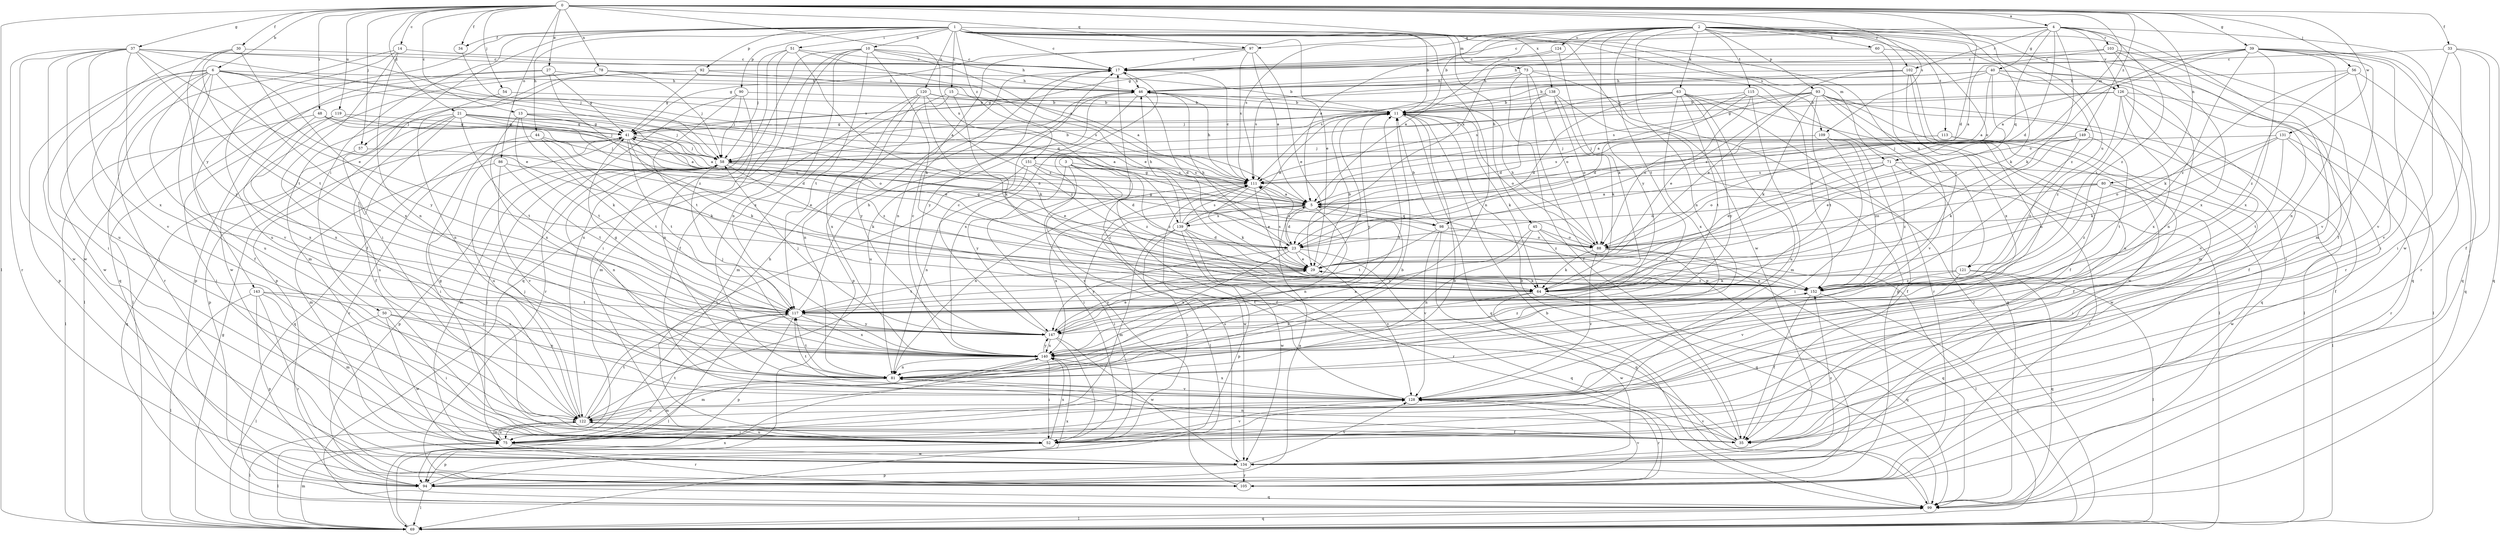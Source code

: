 strict digraph  {
0;
1;
2;
3;
4;
5;
6;
10;
11;
13;
14;
15;
17;
21;
23;
27;
29;
30;
33;
34;
35;
37;
39;
40;
41;
44;
45;
46;
48;
50;
51;
52;
54;
56;
57;
58;
60;
63;
64;
69;
71;
73;
75;
78;
80;
81;
86;
88;
90;
92;
93;
94;
97;
98;
99;
102;
103;
105;
109;
111;
113;
115;
117;
119;
120;
121;
122;
124;
126;
128;
131;
134;
138;
139;
140;
143;
147;
149;
151;
152;
0 -> 4  [label=a];
0 -> 6  [label=b];
0 -> 13  [label=c];
0 -> 14  [label=c];
0 -> 21  [label=d];
0 -> 23  [label=d];
0 -> 27  [label=e];
0 -> 30  [label=f];
0 -> 33  [label=f];
0 -> 34  [label=f];
0 -> 37  [label=g];
0 -> 39  [label=g];
0 -> 48  [label=i];
0 -> 54  [label=j];
0 -> 56  [label=j];
0 -> 57  [label=j];
0 -> 69  [label=l];
0 -> 71  [label=m];
0 -> 78  [label=n];
0 -> 80  [label=n];
0 -> 86  [label=o];
0 -> 97  [label=q];
0 -> 102  [label=r];
0 -> 109  [label=s];
0 -> 119  [label=u];
0 -> 131  [label=w];
0 -> 138  [label=x];
0 -> 139  [label=x];
0 -> 149  [label=z];
1 -> 10  [label=b];
1 -> 11  [label=b];
1 -> 15  [label=c];
1 -> 17  [label=c];
1 -> 29  [label=e];
1 -> 34  [label=f];
1 -> 44  [label=h];
1 -> 45  [label=h];
1 -> 50  [label=i];
1 -> 51  [label=i];
1 -> 52  [label=i];
1 -> 71  [label=m];
1 -> 73  [label=m];
1 -> 81  [label=n];
1 -> 90  [label=p];
1 -> 92  [label=p];
1 -> 109  [label=s];
1 -> 120  [label=u];
1 -> 121  [label=u];
1 -> 134  [label=w];
1 -> 143  [label=y];
1 -> 151  [label=z];
2 -> 5  [label=a];
2 -> 11  [label=b];
2 -> 35  [label=f];
2 -> 60  [label=k];
2 -> 63  [label=k];
2 -> 64  [label=k];
2 -> 81  [label=n];
2 -> 88  [label=o];
2 -> 93  [label=p];
2 -> 97  [label=q];
2 -> 111  [label=s];
2 -> 113  [label=t];
2 -> 115  [label=t];
2 -> 117  [label=t];
2 -> 121  [label=u];
2 -> 124  [label=v];
2 -> 126  [label=v];
2 -> 139  [label=x];
2 -> 147  [label=y];
2 -> 152  [label=z];
3 -> 35  [label=f];
3 -> 52  [label=i];
3 -> 69  [label=l];
3 -> 111  [label=s];
3 -> 147  [label=y];
3 -> 152  [label=z];
4 -> 17  [label=c];
4 -> 23  [label=d];
4 -> 40  [label=g];
4 -> 41  [label=g];
4 -> 64  [label=k];
4 -> 75  [label=m];
4 -> 98  [label=q];
4 -> 102  [label=r];
4 -> 103  [label=r];
4 -> 126  [label=v];
4 -> 134  [label=w];
4 -> 152  [label=z];
5 -> 23  [label=d];
5 -> 41  [label=g];
5 -> 52  [label=i];
5 -> 81  [label=n];
5 -> 98  [label=q];
5 -> 139  [label=x];
5 -> 140  [label=x];
5 -> 152  [label=z];
6 -> 5  [label=a];
6 -> 35  [label=f];
6 -> 46  [label=h];
6 -> 52  [label=i];
6 -> 94  [label=p];
6 -> 98  [label=q];
6 -> 105  [label=r];
6 -> 122  [label=u];
6 -> 128  [label=v];
6 -> 134  [label=w];
6 -> 140  [label=x];
6 -> 147  [label=y];
10 -> 17  [label=c];
10 -> 46  [label=h];
10 -> 52  [label=i];
10 -> 64  [label=k];
10 -> 81  [label=n];
10 -> 99  [label=q];
10 -> 111  [label=s];
10 -> 117  [label=t];
10 -> 140  [label=x];
11 -> 41  [label=g];
11 -> 64  [label=k];
11 -> 88  [label=o];
11 -> 99  [label=q];
11 -> 117  [label=t];
11 -> 147  [label=y];
13 -> 5  [label=a];
13 -> 41  [label=g];
13 -> 64  [label=k];
13 -> 88  [label=o];
13 -> 117  [label=t];
13 -> 140  [label=x];
14 -> 17  [label=c];
14 -> 35  [label=f];
14 -> 81  [label=n];
14 -> 99  [label=q];
14 -> 122  [label=u];
15 -> 11  [label=b];
15 -> 64  [label=k];
15 -> 75  [label=m];
15 -> 81  [label=n];
17 -> 46  [label=h];
17 -> 94  [label=p];
17 -> 147  [label=y];
21 -> 5  [label=a];
21 -> 29  [label=e];
21 -> 35  [label=f];
21 -> 41  [label=g];
21 -> 57  [label=j];
21 -> 58  [label=j];
21 -> 88  [label=o];
21 -> 94  [label=p];
21 -> 117  [label=t];
21 -> 122  [label=u];
23 -> 29  [label=e];
23 -> 41  [label=g];
23 -> 46  [label=h];
23 -> 99  [label=q];
23 -> 111  [label=s];
23 -> 128  [label=v];
23 -> 140  [label=x];
23 -> 147  [label=y];
27 -> 41  [label=g];
27 -> 46  [label=h];
27 -> 69  [label=l];
27 -> 94  [label=p];
27 -> 152  [label=z];
29 -> 11  [label=b];
29 -> 64  [label=k];
29 -> 111  [label=s];
29 -> 117  [label=t];
29 -> 147  [label=y];
29 -> 152  [label=z];
30 -> 17  [label=c];
30 -> 29  [label=e];
30 -> 117  [label=t];
30 -> 134  [label=w];
30 -> 147  [label=y];
33 -> 17  [label=c];
33 -> 35  [label=f];
33 -> 52  [label=i];
33 -> 99  [label=q];
33 -> 128  [label=v];
34 -> 58  [label=j];
35 -> 11  [label=b];
35 -> 81  [label=n];
35 -> 128  [label=v];
37 -> 17  [label=c];
37 -> 29  [label=e];
37 -> 52  [label=i];
37 -> 58  [label=j];
37 -> 105  [label=r];
37 -> 111  [label=s];
37 -> 117  [label=t];
37 -> 122  [label=u];
37 -> 128  [label=v];
37 -> 134  [label=w];
37 -> 140  [label=x];
39 -> 5  [label=a];
39 -> 17  [label=c];
39 -> 46  [label=h];
39 -> 52  [label=i];
39 -> 81  [label=n];
39 -> 88  [label=o];
39 -> 99  [label=q];
39 -> 105  [label=r];
39 -> 128  [label=v];
39 -> 140  [label=x];
39 -> 152  [label=z];
40 -> 5  [label=a];
40 -> 11  [label=b];
40 -> 29  [label=e];
40 -> 41  [label=g];
40 -> 46  [label=h];
40 -> 52  [label=i];
40 -> 75  [label=m];
40 -> 81  [label=n];
41 -> 58  [label=j];
41 -> 64  [label=k];
41 -> 99  [label=q];
41 -> 105  [label=r];
41 -> 117  [label=t];
41 -> 122  [label=u];
41 -> 152  [label=z];
44 -> 52  [label=i];
44 -> 58  [label=j];
44 -> 64  [label=k];
44 -> 117  [label=t];
45 -> 81  [label=n];
45 -> 88  [label=o];
45 -> 99  [label=q];
45 -> 147  [label=y];
45 -> 152  [label=z];
46 -> 11  [label=b];
46 -> 23  [label=d];
46 -> 122  [label=u];
46 -> 140  [label=x];
48 -> 23  [label=d];
48 -> 41  [label=g];
48 -> 58  [label=j];
48 -> 69  [label=l];
48 -> 140  [label=x];
50 -> 52  [label=i];
50 -> 69  [label=l];
50 -> 81  [label=n];
50 -> 134  [label=w];
50 -> 147  [label=y];
51 -> 17  [label=c];
51 -> 29  [label=e];
51 -> 35  [label=f];
51 -> 58  [label=j];
51 -> 122  [label=u];
51 -> 152  [label=z];
52 -> 94  [label=p];
52 -> 122  [label=u];
52 -> 128  [label=v];
52 -> 140  [label=x];
54 -> 11  [label=b];
54 -> 81  [label=n];
56 -> 46  [label=h];
56 -> 64  [label=k];
56 -> 99  [label=q];
56 -> 128  [label=v];
56 -> 152  [label=z];
57 -> 29  [label=e];
57 -> 99  [label=q];
58 -> 11  [label=b];
58 -> 29  [label=e];
58 -> 64  [label=k];
58 -> 75  [label=m];
58 -> 81  [label=n];
58 -> 94  [label=p];
58 -> 111  [label=s];
60 -> 17  [label=c];
60 -> 105  [label=r];
60 -> 152  [label=z];
63 -> 11  [label=b];
63 -> 23  [label=d];
63 -> 69  [label=l];
63 -> 105  [label=r];
63 -> 111  [label=s];
63 -> 117  [label=t];
63 -> 122  [label=u];
63 -> 140  [label=x];
63 -> 147  [label=y];
64 -> 99  [label=q];
64 -> 134  [label=w];
64 -> 140  [label=x];
69 -> 41  [label=g];
69 -> 75  [label=m];
69 -> 99  [label=q];
69 -> 140  [label=x];
71 -> 29  [label=e];
71 -> 69  [label=l];
71 -> 88  [label=o];
71 -> 105  [label=r];
71 -> 111  [label=s];
71 -> 152  [label=z];
73 -> 35  [label=f];
73 -> 46  [label=h];
73 -> 69  [label=l];
73 -> 88  [label=o];
73 -> 94  [label=p];
73 -> 111  [label=s];
73 -> 152  [label=z];
75 -> 11  [label=b];
75 -> 58  [label=j];
75 -> 69  [label=l];
75 -> 105  [label=r];
75 -> 117  [label=t];
75 -> 122  [label=u];
75 -> 134  [label=w];
78 -> 11  [label=b];
78 -> 46  [label=h];
78 -> 58  [label=j];
78 -> 69  [label=l];
78 -> 134  [label=w];
80 -> 5  [label=a];
80 -> 23  [label=d];
80 -> 52  [label=i];
80 -> 88  [label=o];
80 -> 134  [label=w];
80 -> 152  [label=z];
81 -> 5  [label=a];
81 -> 75  [label=m];
81 -> 117  [label=t];
81 -> 128  [label=v];
86 -> 75  [label=m];
86 -> 111  [label=s];
86 -> 117  [label=t];
86 -> 128  [label=v];
88 -> 41  [label=g];
88 -> 46  [label=h];
88 -> 64  [label=k];
88 -> 69  [label=l];
88 -> 99  [label=q];
88 -> 128  [label=v];
90 -> 11  [label=b];
90 -> 58  [label=j];
90 -> 81  [label=n];
90 -> 105  [label=r];
90 -> 117  [label=t];
92 -> 5  [label=a];
92 -> 41  [label=g];
92 -> 46  [label=h];
92 -> 75  [label=m];
92 -> 94  [label=p];
93 -> 5  [label=a];
93 -> 11  [label=b];
93 -> 29  [label=e];
93 -> 35  [label=f];
93 -> 58  [label=j];
93 -> 64  [label=k];
93 -> 69  [label=l];
93 -> 99  [label=q];
93 -> 117  [label=t];
93 -> 128  [label=v];
93 -> 134  [label=w];
94 -> 5  [label=a];
94 -> 69  [label=l];
94 -> 99  [label=q];
94 -> 128  [label=v];
94 -> 140  [label=x];
97 -> 5  [label=a];
97 -> 17  [label=c];
97 -> 29  [label=e];
97 -> 41  [label=g];
97 -> 81  [label=n];
97 -> 111  [label=s];
98 -> 11  [label=b];
98 -> 88  [label=o];
98 -> 99  [label=q];
98 -> 117  [label=t];
98 -> 128  [label=v];
99 -> 11  [label=b];
99 -> 69  [label=l];
102 -> 29  [label=e];
102 -> 46  [label=h];
102 -> 81  [label=n];
102 -> 111  [label=s];
102 -> 122  [label=u];
102 -> 140  [label=x];
103 -> 5  [label=a];
103 -> 17  [label=c];
103 -> 99  [label=q];
103 -> 140  [label=x];
103 -> 152  [label=z];
105 -> 17  [label=c];
109 -> 35  [label=f];
109 -> 52  [label=i];
109 -> 58  [label=j];
109 -> 152  [label=z];
111 -> 5  [label=a];
111 -> 17  [label=c];
111 -> 29  [label=e];
111 -> 46  [label=h];
111 -> 64  [label=k];
111 -> 81  [label=n];
111 -> 134  [label=w];
113 -> 35  [label=f];
113 -> 58  [label=j];
113 -> 111  [label=s];
113 -> 134  [label=w];
115 -> 11  [label=b];
115 -> 23  [label=d];
115 -> 75  [label=m];
115 -> 88  [label=o];
115 -> 99  [label=q];
115 -> 111  [label=s];
117 -> 46  [label=h];
117 -> 69  [label=l];
117 -> 94  [label=p];
117 -> 140  [label=x];
117 -> 147  [label=y];
119 -> 5  [label=a];
119 -> 41  [label=g];
119 -> 52  [label=i];
119 -> 140  [label=x];
120 -> 11  [label=b];
120 -> 64  [label=k];
120 -> 75  [label=m];
120 -> 111  [label=s];
120 -> 140  [label=x];
120 -> 147  [label=y];
120 -> 152  [label=z];
121 -> 64  [label=k];
121 -> 69  [label=l];
121 -> 99  [label=q];
121 -> 128  [label=v];
121 -> 152  [label=z];
122 -> 11  [label=b];
122 -> 35  [label=f];
122 -> 41  [label=g];
122 -> 46  [label=h];
122 -> 52  [label=i];
122 -> 58  [label=j];
122 -> 69  [label=l];
122 -> 75  [label=m];
122 -> 117  [label=t];
124 -> 5  [label=a];
124 -> 17  [label=c];
124 -> 64  [label=k];
126 -> 11  [label=b];
126 -> 35  [label=f];
126 -> 41  [label=g];
126 -> 69  [label=l];
126 -> 128  [label=v];
126 -> 140  [label=x];
126 -> 152  [label=z];
128 -> 17  [label=c];
128 -> 105  [label=r];
128 -> 117  [label=t];
128 -> 122  [label=u];
128 -> 140  [label=x];
131 -> 35  [label=f];
131 -> 58  [label=j];
131 -> 64  [label=k];
131 -> 88  [label=o];
131 -> 105  [label=r];
131 -> 117  [label=t];
134 -> 94  [label=p];
134 -> 105  [label=r];
134 -> 111  [label=s];
134 -> 128  [label=v];
134 -> 152  [label=z];
138 -> 11  [label=b];
138 -> 23  [label=d];
138 -> 58  [label=j];
138 -> 64  [label=k];
138 -> 88  [label=o];
138 -> 94  [label=p];
139 -> 11  [label=b];
139 -> 23  [label=d];
139 -> 46  [label=h];
139 -> 52  [label=i];
139 -> 75  [label=m];
139 -> 94  [label=p];
139 -> 105  [label=r];
139 -> 111  [label=s];
139 -> 134  [label=w];
140 -> 11  [label=b];
140 -> 17  [label=c];
140 -> 52  [label=i];
140 -> 58  [label=j];
140 -> 75  [label=m];
140 -> 81  [label=n];
140 -> 147  [label=y];
143 -> 69  [label=l];
143 -> 75  [label=m];
143 -> 94  [label=p];
143 -> 105  [label=r];
143 -> 117  [label=t];
143 -> 140  [label=x];
147 -> 17  [label=c];
147 -> 29  [label=e];
147 -> 41  [label=g];
147 -> 52  [label=i];
147 -> 58  [label=j];
147 -> 134  [label=w];
147 -> 140  [label=x];
147 -> 152  [label=z];
149 -> 29  [label=e];
149 -> 58  [label=j];
149 -> 64  [label=k];
149 -> 111  [label=s];
149 -> 117  [label=t];
149 -> 152  [label=z];
151 -> 23  [label=d];
151 -> 52  [label=i];
151 -> 81  [label=n];
151 -> 111  [label=s];
151 -> 152  [label=z];
152 -> 29  [label=e];
152 -> 35  [label=f];
152 -> 69  [label=l];
152 -> 117  [label=t];
}
